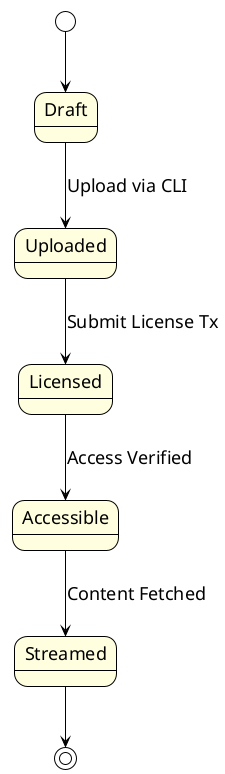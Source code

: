 @startuml
!theme plain
skinparam defaultFontSize 18
skinparam state {
  BackgroundColor LightYellow
  BorderColor Black
}

[*] --> Draft
Draft --> Uploaded : Upload via CLI
Uploaded --> Licensed : Submit License Tx
Licensed --> Accessible : Access Verified
Accessible --> Streamed : Content Fetched

Streamed --> [*]

@enduml

